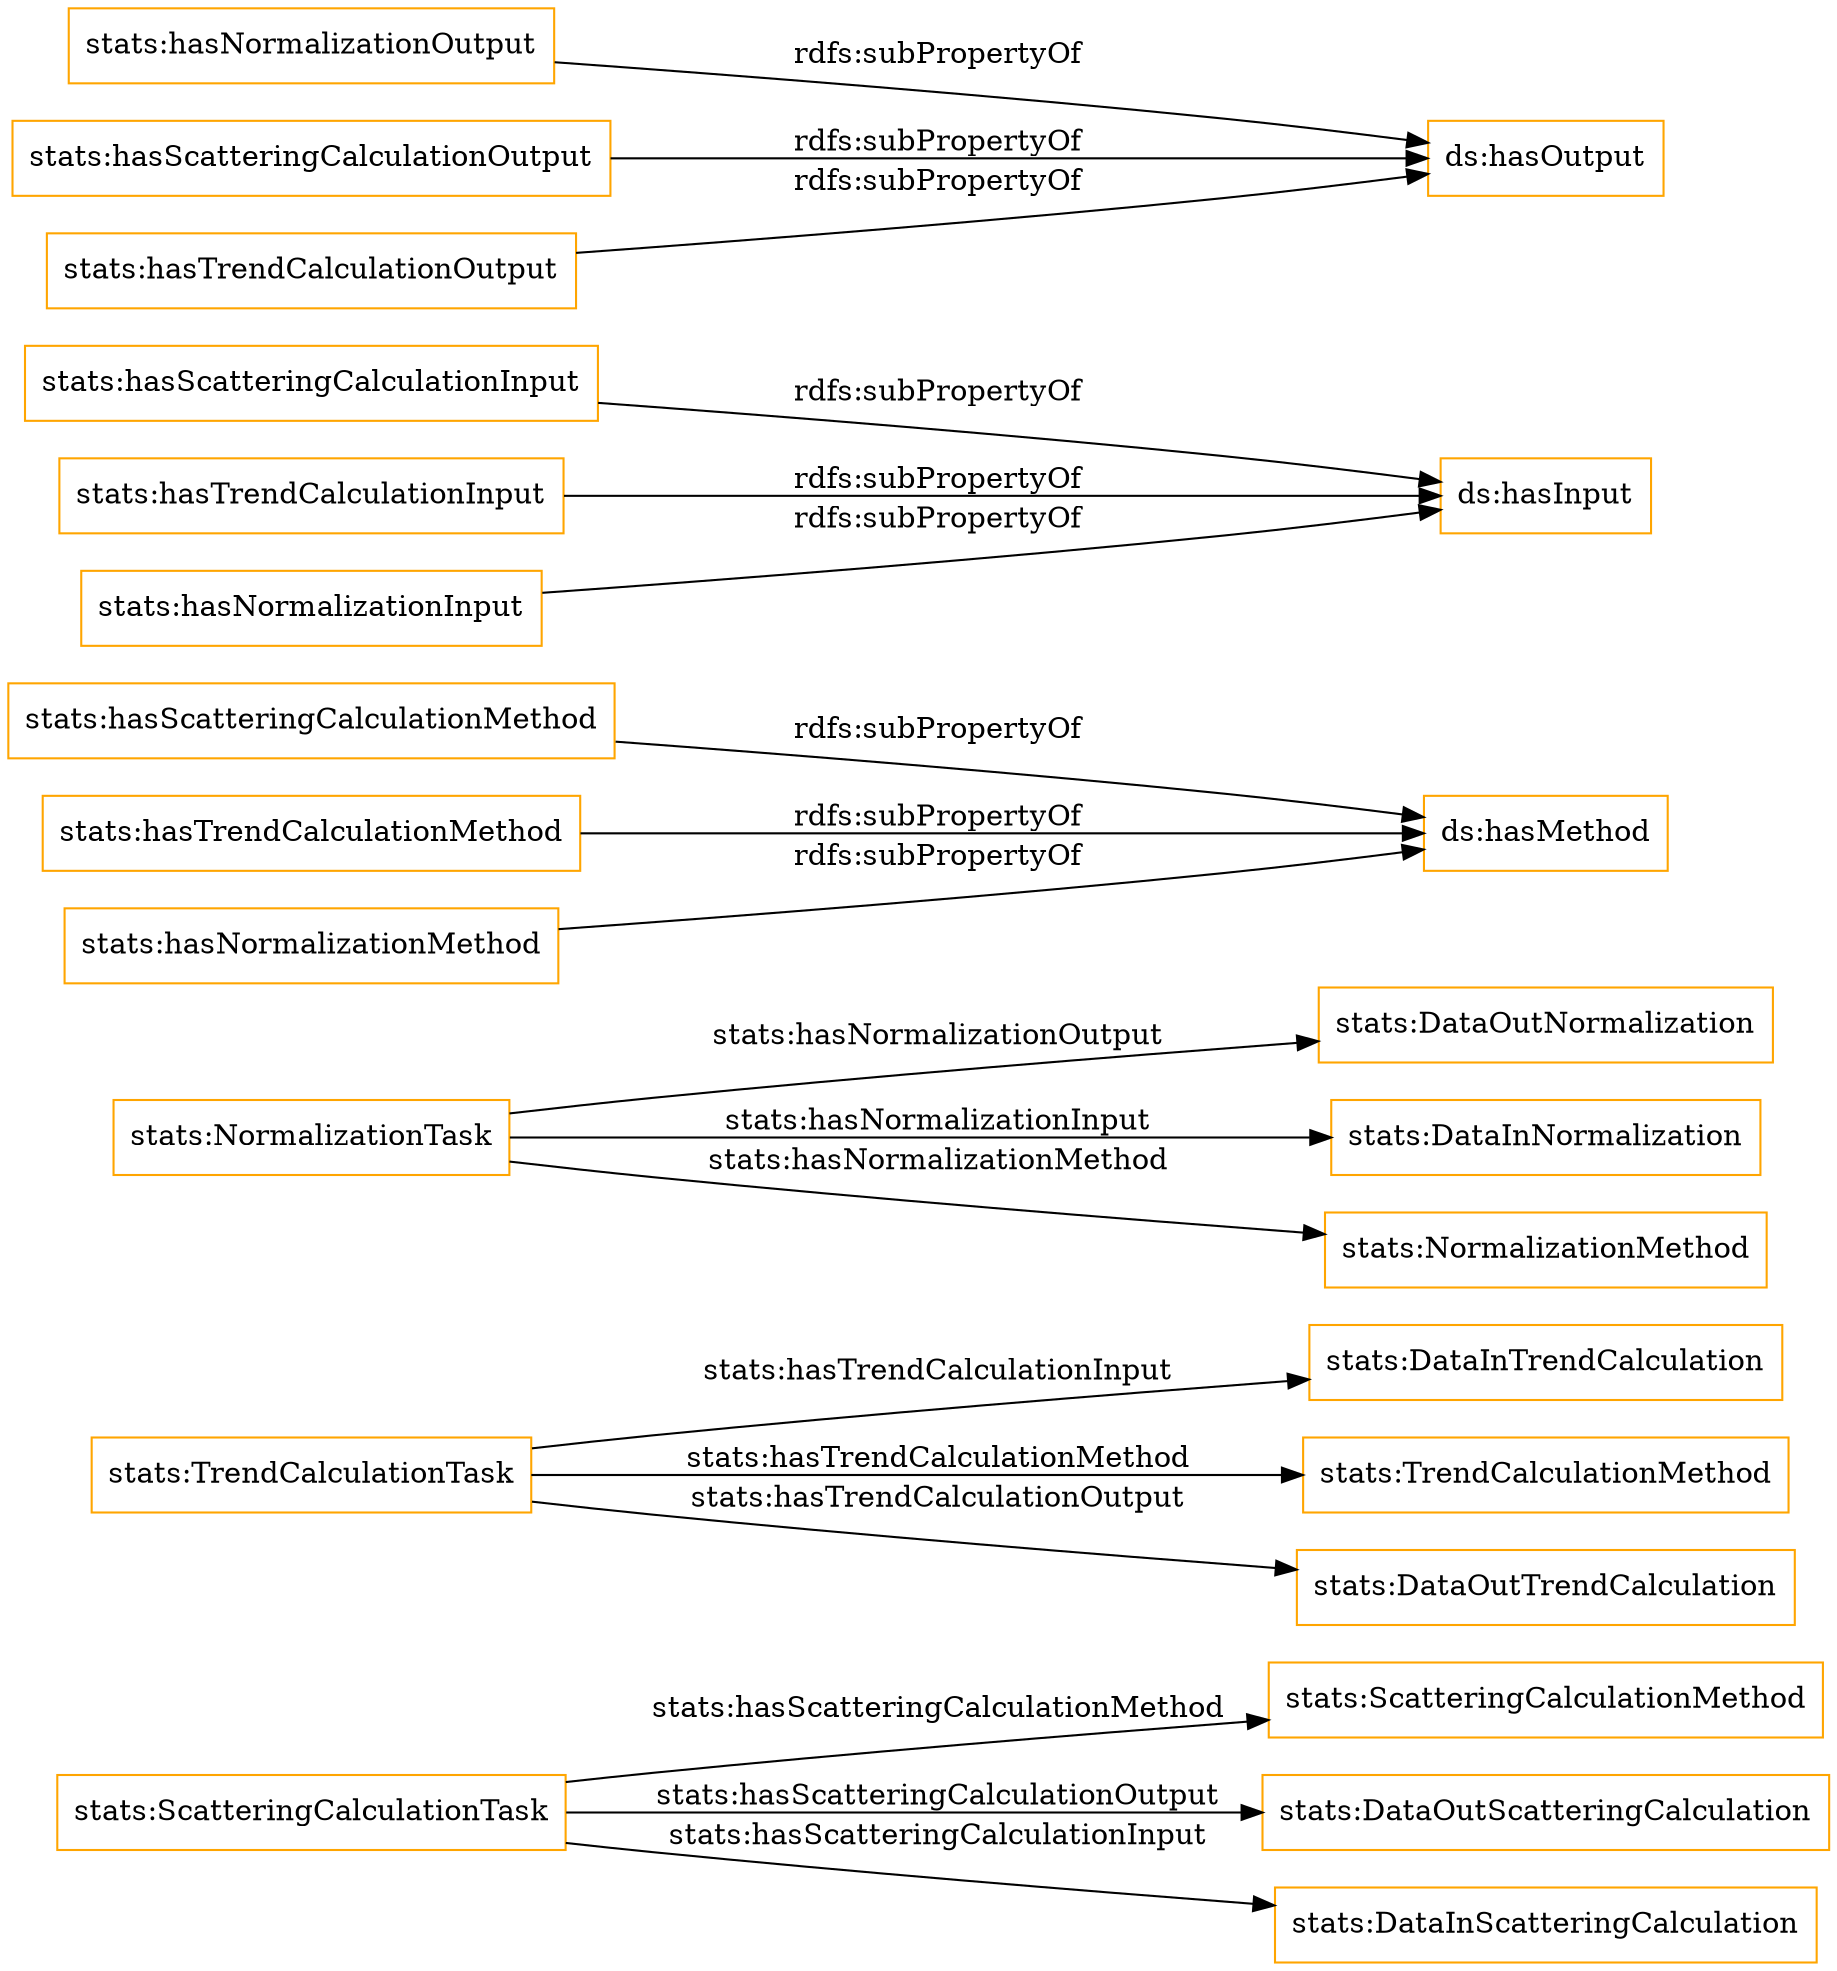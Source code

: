 digraph ar2dtool_diagram { 
rankdir=LR;
size="1501"
node [shape = rectangle, color="orange"]; "stats:ScatteringCalculationMethod" "stats:TrendCalculationTask" "stats:DataOutScatteringCalculation" "stats:NormalizationTask" "stats:DataOutNormalization" "stats:DataInTrendCalculation" "stats:DataInNormalization" "stats:DataInScatteringCalculation" "stats:NormalizationMethod" "stats:ScatteringCalculationTask" "stats:TrendCalculationMethod" "stats:DataOutTrendCalculation" ; /*classes style*/
	"stats:hasScatteringCalculationMethod" -> "ds:hasMethod" [ label = "rdfs:subPropertyOf" ];
	"stats:hasTrendCalculationMethod" -> "ds:hasMethod" [ label = "rdfs:subPropertyOf" ];
	"stats:hasScatteringCalculationInput" -> "ds:hasInput" [ label = "rdfs:subPropertyOf" ];
	"stats:hasTrendCalculationInput" -> "ds:hasInput" [ label = "rdfs:subPropertyOf" ];
	"stats:hasNormalizationOutput" -> "ds:hasOutput" [ label = "rdfs:subPropertyOf" ];
	"stats:hasScatteringCalculationOutput" -> "ds:hasOutput" [ label = "rdfs:subPropertyOf" ];
	"stats:hasNormalizationInput" -> "ds:hasInput" [ label = "rdfs:subPropertyOf" ];
	"stats:hasNormalizationMethod" -> "ds:hasMethod" [ label = "rdfs:subPropertyOf" ];
	"stats:hasTrendCalculationOutput" -> "ds:hasOutput" [ label = "rdfs:subPropertyOf" ];
	"stats:TrendCalculationTask" -> "stats:TrendCalculationMethod" [ label = "stats:hasTrendCalculationMethod" ];
	"stats:ScatteringCalculationTask" -> "stats:DataInScatteringCalculation" [ label = "stats:hasScatteringCalculationInput" ];
	"stats:ScatteringCalculationTask" -> "stats:DataOutScatteringCalculation" [ label = "stats:hasScatteringCalculationOutput" ];
	"stats:NormalizationTask" -> "stats:NormalizationMethod" [ label = "stats:hasNormalizationMethod" ];
	"stats:ScatteringCalculationTask" -> "stats:ScatteringCalculationMethod" [ label = "stats:hasScatteringCalculationMethod" ];
	"stats:NormalizationTask" -> "stats:DataInNormalization" [ label = "stats:hasNormalizationInput" ];
	"stats:TrendCalculationTask" -> "stats:DataOutTrendCalculation" [ label = "stats:hasTrendCalculationOutput" ];
	"stats:TrendCalculationTask" -> "stats:DataInTrendCalculation" [ label = "stats:hasTrendCalculationInput" ];
	"stats:NormalizationTask" -> "stats:DataOutNormalization" [ label = "stats:hasNormalizationOutput" ];

}
